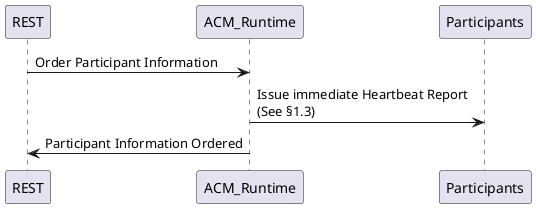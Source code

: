 @startuml

participant REST
participant ACM_Runtime
participant Participants

REST -> ACM_Runtime: Order Participant Information
ACM_Runtime -> Participants: Issue immediate Heartbeat Report\n(See §1.3)
REST <- ACM_Runtime: Participant Information Ordered

@enduml
